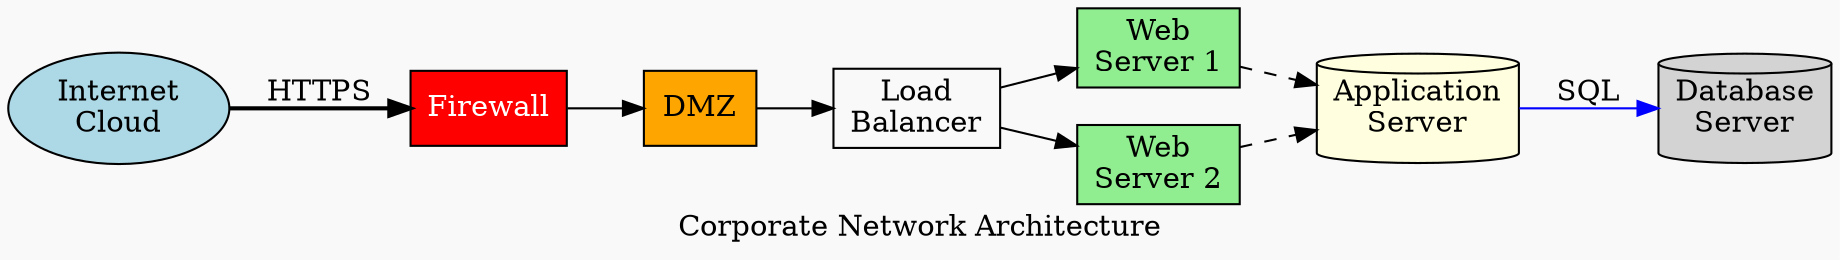 digraph NetworkDiagram {
    // Layout configuration
    rankdir=LR;
    label="Corporate Network Architecture";
    bgcolor="#f9f9f9";
    
    // External network
    Internet [shape=ellipse, style=filled, fillcolor=lightblue, label="Internet\nCloud"];
    
    // Security layer
    Firewall [shape=box, style=filled, fillcolor=red, fontcolor=white, label="Firewall"];
    DMZ [shape=box, style=filled, fillcolor=orange, label="DMZ"];
    
    // Internal components
    LoadBalancer [shape=box, label="Load\nBalancer"];
    WebServer1 [shape=box, style=filled, fillcolor=lightgreen, label="Web\nServer 1"];
    WebServer2 [shape=box, style=filled, fillcolor=lightgreen, label="Web\nServer 2"];
    AppServer [shape=cylinder, style=filled, fillcolor=lightyellow, label="Application\nServer"];
    Database [shape=cylinder, style=filled, fillcolor=lightgray, label="Database\nServer"];
    
    // Connections
    Internet -> Firewall [label="HTTPS", penwidth=2];
    Firewall -> DMZ;
    DMZ -> LoadBalancer;
    LoadBalancer -> WebServer1;
    LoadBalancer -> WebServer2;
    WebServer1 -> AppServer [style=dashed];
    WebServer2 -> AppServer [style=dashed];
    AppServer -> Database [label="SQL", color=blue];
}